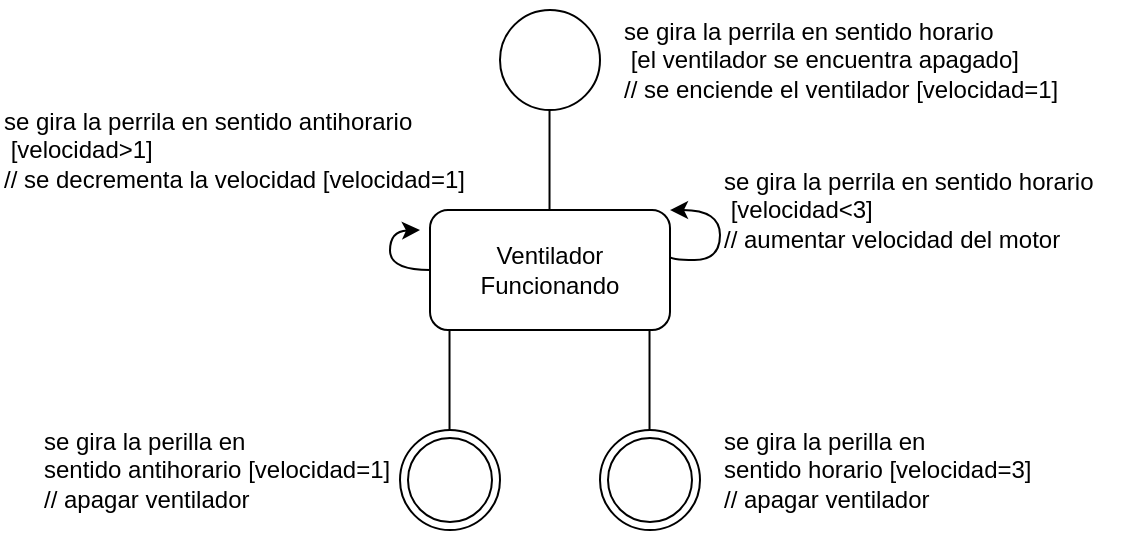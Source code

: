 <mxfile version="24.7.17">
  <diagram name="Página-1" id="yvHSV-Q2C3m40-Z7uqDt">
    <mxGraphModel dx="733" dy="443" grid="1" gridSize="10" guides="1" tooltips="1" connect="1" arrows="1" fold="1" page="1" pageScale="1" pageWidth="827" pageHeight="1169" math="0" shadow="0">
      <root>
        <mxCell id="0" />
        <mxCell id="1" parent="0" />
        <mxCell id="6XyGcacsk8bQew1qJmsS-1" value="" style="ellipse;whiteSpace=wrap;html=1;aspect=fixed;" vertex="1" parent="1">
          <mxGeometry x="250" y="60" width="50" height="50" as="geometry" />
        </mxCell>
        <mxCell id="6XyGcacsk8bQew1qJmsS-4" value="" style="endArrow=none;html=1;rounded=0;" edge="1" parent="1">
          <mxGeometry width="50" height="50" relative="1" as="geometry">
            <mxPoint x="274.76" y="160" as="sourcePoint" />
            <mxPoint x="274.76" y="110" as="targetPoint" />
          </mxGeometry>
        </mxCell>
        <mxCell id="6XyGcacsk8bQew1qJmsS-5" value="se gira la perrila en sentido horario&lt;div&gt;&lt;div style=&quot;&quot;&gt;&lt;span style=&quot;background-color: initial;&quot;&gt;&amp;nbsp;[el ventilador se encuentra apagado]&amp;nbsp;&lt;/span&gt;&lt;/div&gt;&lt;div style=&quot;&quot;&gt;&lt;span style=&quot;background-color: initial;&quot;&gt;// se enciende el ventilador [velocidad=1]&lt;/span&gt;&lt;/div&gt;&lt;/div&gt;" style="text;html=1;align=left;verticalAlign=middle;resizable=0;points=[];autosize=1;strokeColor=none;fillColor=none;" vertex="1" parent="1">
          <mxGeometry x="310" y="55" width="240" height="60" as="geometry" />
        </mxCell>
        <mxCell id="6XyGcacsk8bQew1qJmsS-13" style="edgeStyle=orthogonalEdgeStyle;rounded=0;orthogonalLoop=1;jettySize=auto;html=1;entryX=1;entryY=0.25;entryDx=0;entryDy=0;curved=1;exitX=0.997;exitY=0.633;exitDx=0;exitDy=0;exitPerimeter=0;" edge="1" parent="1">
          <mxGeometry relative="1" as="geometry">
            <mxPoint x="335" y="160.01" as="targetPoint" />
            <mxPoint x="334.64" y="182.99" as="sourcePoint" />
            <Array as="points">
              <mxPoint x="335" y="185.01" />
              <mxPoint x="360" y="185.01" />
              <mxPoint x="360" y="160.01" />
            </Array>
          </mxGeometry>
        </mxCell>
        <mxCell id="6XyGcacsk8bQew1qJmsS-16" style="edgeStyle=orthogonalEdgeStyle;rounded=0;orthogonalLoop=1;jettySize=auto;html=1;curved=1;" edge="1" parent="1" source="6XyGcacsk8bQew1qJmsS-6">
          <mxGeometry relative="1" as="geometry">
            <mxPoint x="210" y="170" as="targetPoint" />
          </mxGeometry>
        </mxCell>
        <mxCell id="6XyGcacsk8bQew1qJmsS-6" value="Ventilador&lt;div&gt;Funcionando&lt;/div&gt;" style="rounded=1;whiteSpace=wrap;html=1;" vertex="1" parent="1">
          <mxGeometry x="215" y="160" width="120" height="60" as="geometry" />
        </mxCell>
        <mxCell id="6XyGcacsk8bQew1qJmsS-7" value="" style="ellipse;shape=doubleEllipse;whiteSpace=wrap;html=1;aspect=fixed;" vertex="1" parent="1">
          <mxGeometry x="200" y="270" width="50" height="50" as="geometry" />
        </mxCell>
        <mxCell id="6XyGcacsk8bQew1qJmsS-8" value="" style="endArrow=none;html=1;rounded=0;" edge="1" parent="1">
          <mxGeometry width="50" height="50" relative="1" as="geometry">
            <mxPoint x="224.76" y="270" as="sourcePoint" />
            <mxPoint x="224.76" y="220" as="targetPoint" />
          </mxGeometry>
        </mxCell>
        <mxCell id="6XyGcacsk8bQew1qJmsS-9" value="se gira la perilla en&amp;nbsp;&lt;div&gt;sentido antihorario [velocidad=1]&lt;/div&gt;&lt;div&gt;// apagar ventilador&lt;/div&gt;" style="text;html=1;align=left;verticalAlign=middle;resizable=0;points=[];autosize=1;strokeColor=none;fillColor=none;" vertex="1" parent="1">
          <mxGeometry x="20" y="260" width="200" height="60" as="geometry" />
        </mxCell>
        <mxCell id="6XyGcacsk8bQew1qJmsS-10" value="" style="ellipse;shape=doubleEllipse;whiteSpace=wrap;html=1;aspect=fixed;" vertex="1" parent="1">
          <mxGeometry x="300" y="270" width="50" height="50" as="geometry" />
        </mxCell>
        <mxCell id="6XyGcacsk8bQew1qJmsS-11" value="" style="endArrow=none;html=1;rounded=0;" edge="1" parent="1">
          <mxGeometry width="50" height="50" relative="1" as="geometry">
            <mxPoint x="324.76" y="270" as="sourcePoint" />
            <mxPoint x="324.76" y="220" as="targetPoint" />
          </mxGeometry>
        </mxCell>
        <mxCell id="6XyGcacsk8bQew1qJmsS-12" value="se gira la perilla en&amp;nbsp;&lt;div&gt;sentido horario [velocidad=3]&lt;/div&gt;&lt;div&gt;// apagar ventilador&lt;/div&gt;" style="text;html=1;align=left;verticalAlign=middle;resizable=0;points=[];autosize=1;strokeColor=none;fillColor=none;" vertex="1" parent="1">
          <mxGeometry x="360" y="260" width="180" height="60" as="geometry" />
        </mxCell>
        <mxCell id="6XyGcacsk8bQew1qJmsS-14" value="se gira la perrila en sentido horario&lt;div&gt;&lt;div style=&quot;&quot;&gt;&lt;span style=&quot;background-color: initial;&quot;&gt;&amp;nbsp;[velocidad&amp;lt;3]&amp;nbsp;&lt;/span&gt;&lt;/div&gt;&lt;div style=&quot;&quot;&gt;&lt;span style=&quot;background-color: initial;&quot;&gt;// aumentar velocidad del motor&lt;/span&gt;&lt;/div&gt;&lt;/div&gt;" style="text;html=1;align=left;verticalAlign=middle;resizable=0;points=[];autosize=1;strokeColor=none;fillColor=none;" vertex="1" parent="1">
          <mxGeometry x="360" y="130" width="210" height="60" as="geometry" />
        </mxCell>
        <mxCell id="6XyGcacsk8bQew1qJmsS-15" value="se gira la perrila en sentido antihorario&lt;div&gt;&lt;div style=&quot;&quot;&gt;&lt;span style=&quot;background-color: initial;&quot;&gt;&amp;nbsp;[velocidad&amp;gt;1]&amp;nbsp;&lt;/span&gt;&lt;/div&gt;&lt;div style=&quot;&quot;&gt;&lt;span style=&quot;background-color: initial;&quot;&gt;// se decrementa la velocidad [velocidad=1]&lt;/span&gt;&lt;/div&gt;&lt;/div&gt;" style="text;html=1;align=left;verticalAlign=middle;resizable=0;points=[];autosize=1;strokeColor=none;fillColor=none;" vertex="1" parent="1">
          <mxGeometry y="100" width="250" height="60" as="geometry" />
        </mxCell>
      </root>
    </mxGraphModel>
  </diagram>
</mxfile>

